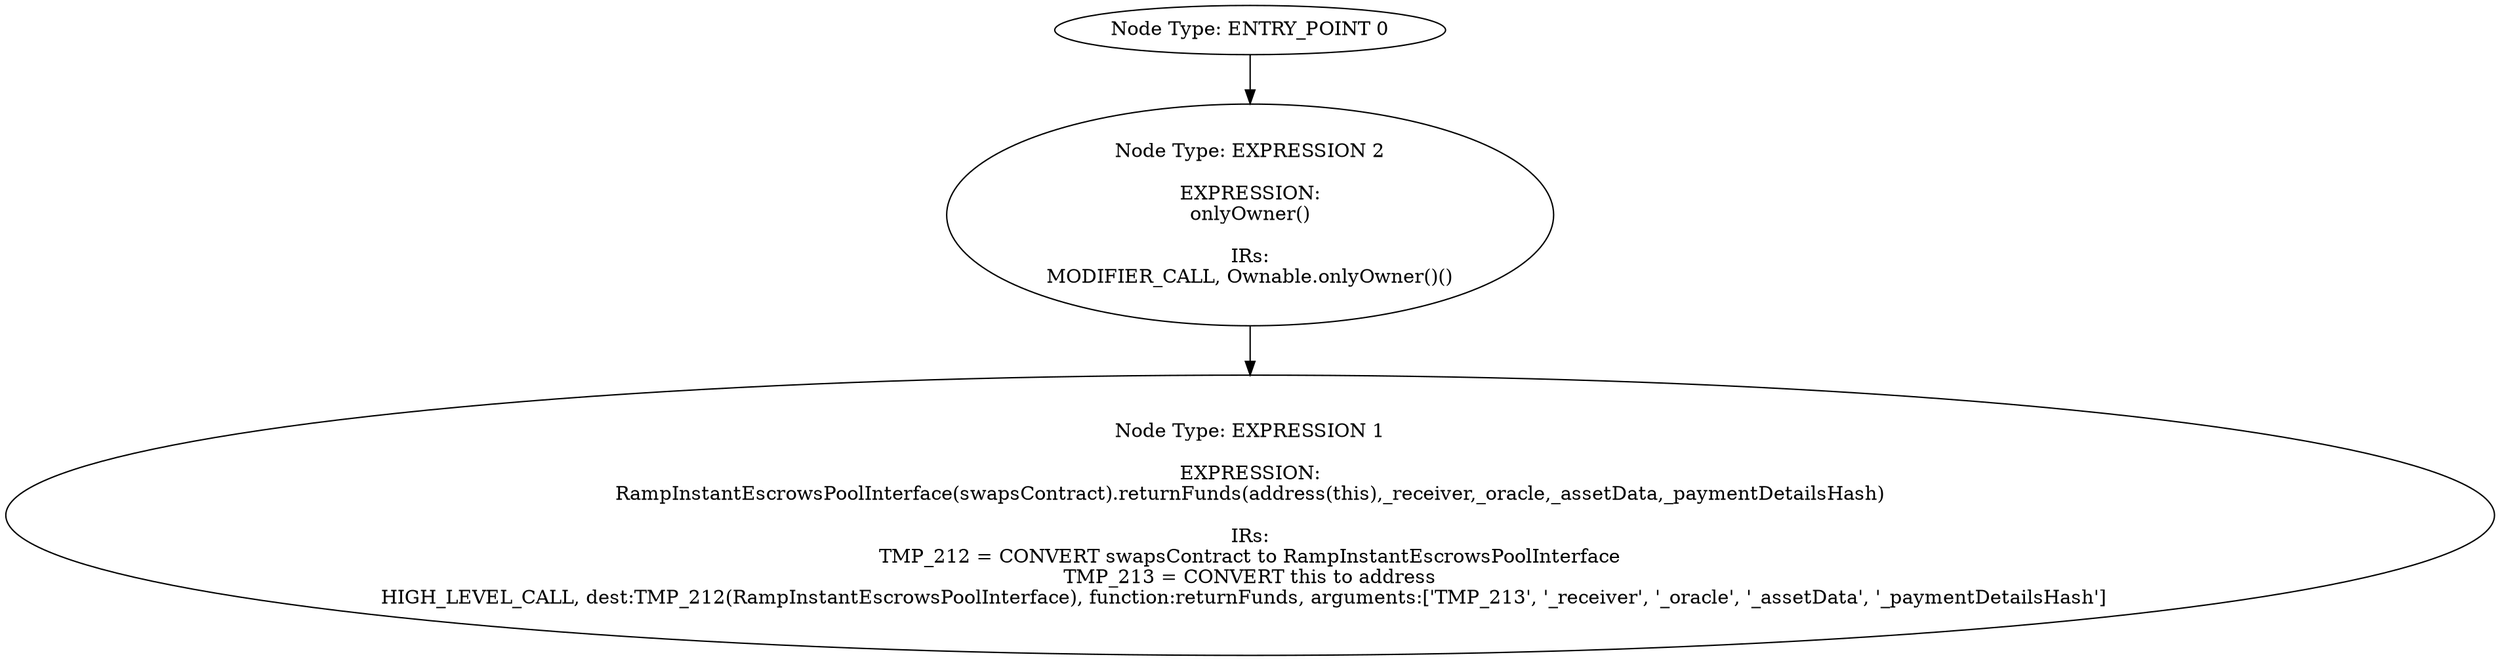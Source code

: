 digraph{
0[label="Node Type: ENTRY_POINT 0
"];
0->2;
1[label="Node Type: EXPRESSION 1

EXPRESSION:
RampInstantEscrowsPoolInterface(swapsContract).returnFunds(address(this),_receiver,_oracle,_assetData,_paymentDetailsHash)

IRs:
TMP_212 = CONVERT swapsContract to RampInstantEscrowsPoolInterface
TMP_213 = CONVERT this to address
HIGH_LEVEL_CALL, dest:TMP_212(RampInstantEscrowsPoolInterface), function:returnFunds, arguments:['TMP_213', '_receiver', '_oracle', '_assetData', '_paymentDetailsHash']  "];
2[label="Node Type: EXPRESSION 2

EXPRESSION:
onlyOwner()

IRs:
MODIFIER_CALL, Ownable.onlyOwner()()"];
2->1;
}
